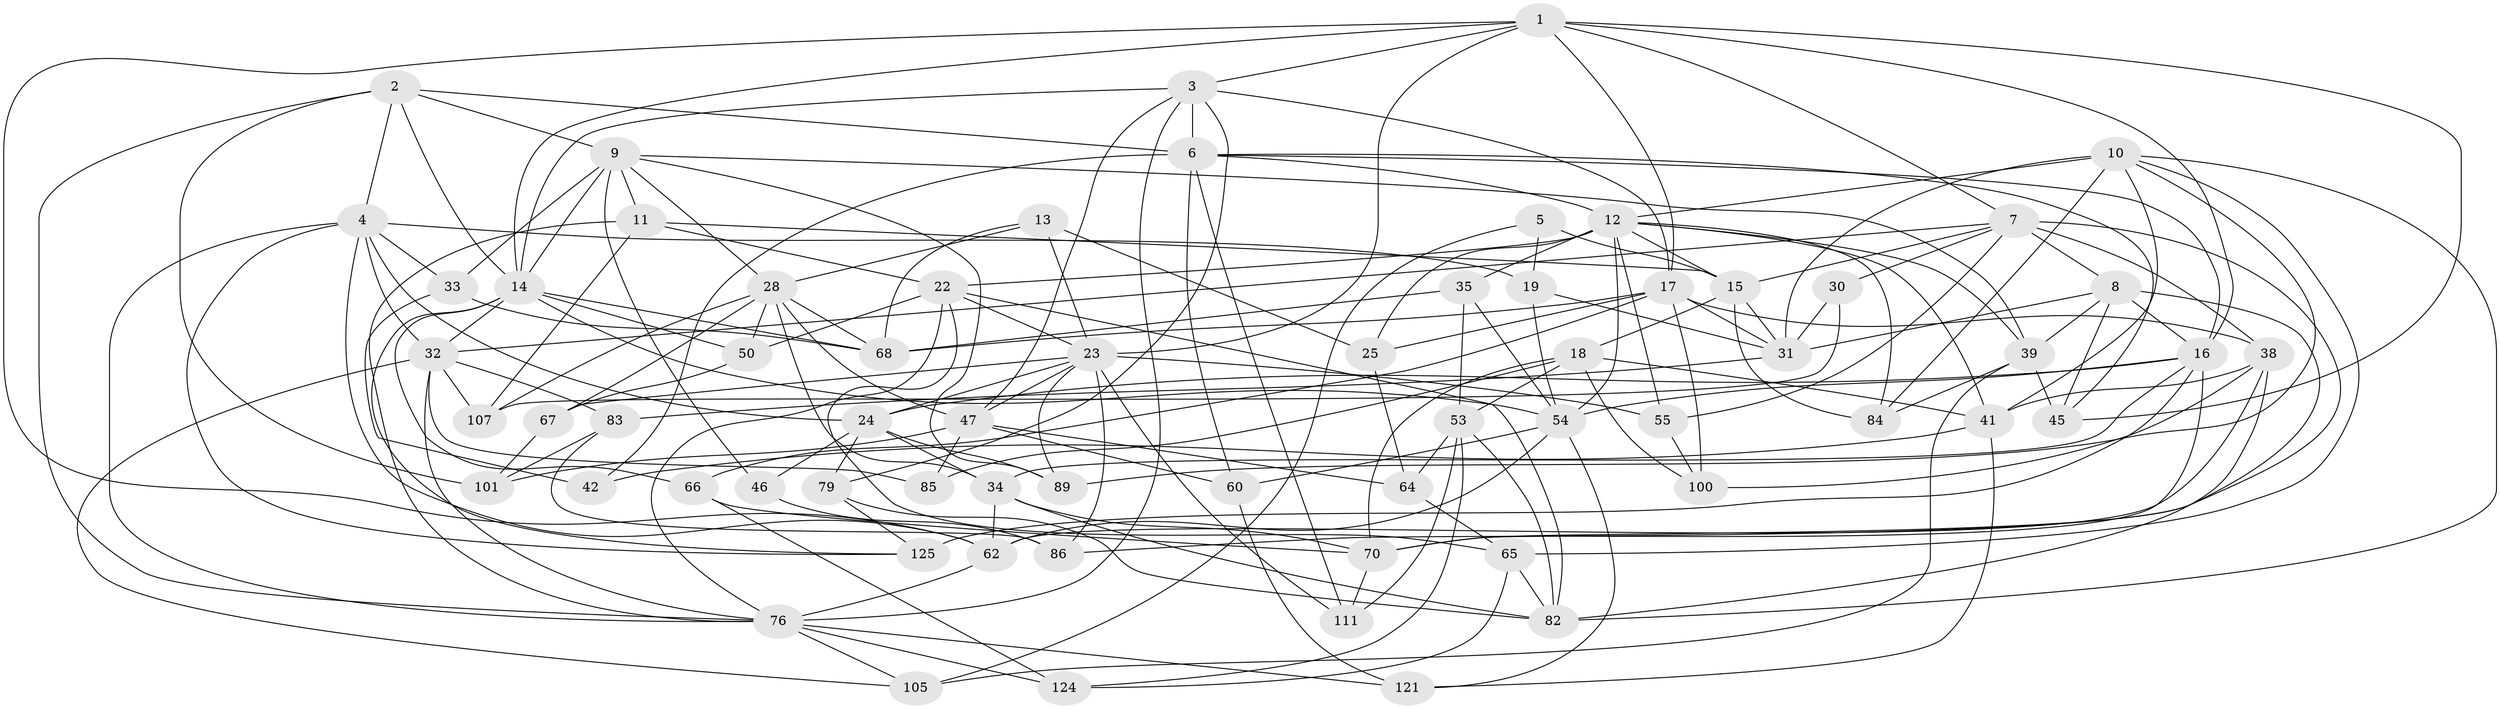 // original degree distribution, {4: 1.0}
// Generated by graph-tools (version 1.1) at 2025/16/03/09/25 04:16:24]
// undirected, 65 vertices, 184 edges
graph export_dot {
graph [start="1"]
  node [color=gray90,style=filled];
  1 [super="+122+102"];
  2 [super="+114"];
  3 [super="+78+123"];
  4 [super="+40"];
  5;
  6 [super="+77+51+26"];
  7 [super="+44+90"];
  8 [super="+21"];
  9 [super="+80+94"];
  10 [super="+20+110"];
  11 [super="+37"];
  12 [super="+91+103"];
  13;
  14 [super="+57+63+56"];
  15 [super="+106+97"];
  16 [super="+69+27"];
  17 [super="+129+61"];
  18 [super="+87"];
  19;
  22 [super="+93+36"];
  23 [super="+49+128+29"];
  24 [super="+72+74"];
  25;
  28 [super="+48"];
  30;
  31 [super="+43"];
  32 [super="+81+59"];
  33;
  34 [super="+116"];
  35;
  38 [super="+95"];
  39 [super="+88"];
  41 [super="+109"];
  42;
  45;
  46;
  47 [super="+126+52"];
  50;
  53 [super="+99"];
  54 [super="+119+71"];
  55;
  60;
  62 [super="+92"];
  64;
  65 [super="+118"];
  66;
  67;
  68 [super="+113"];
  70 [super="+75"];
  76 [super="+108+127"];
  79;
  82 [super="+104"];
  83;
  84;
  85;
  86;
  89;
  100;
  101;
  105;
  107;
  111;
  121;
  124;
  125;
  1 -- 23;
  1 -- 45;
  1 -- 7;
  1 -- 62;
  1 -- 3;
  1 -- 17;
  1 -- 14;
  1 -- 16;
  2 -- 101;
  2 -- 9;
  2 -- 6;
  2 -- 4;
  2 -- 14;
  2 -- 76;
  3 -- 17;
  3 -- 14;
  3 -- 76;
  3 -- 6 [weight=2];
  3 -- 79;
  3 -- 47;
  4 -- 32;
  4 -- 76;
  4 -- 33;
  4 -- 19;
  4 -- 125;
  4 -- 62;
  4 -- 24;
  5 -- 19;
  5 -- 105;
  5 -- 15 [weight=2];
  6 -- 42 [weight=2];
  6 -- 45;
  6 -- 16;
  6 -- 60;
  6 -- 12;
  6 -- 111;
  7 -- 15;
  7 -- 55;
  7 -- 8;
  7 -- 32;
  7 -- 86;
  7 -- 30;
  7 -- 38;
  8 -- 39;
  8 -- 70;
  8 -- 45;
  8 -- 31;
  8 -- 16;
  9 -- 14;
  9 -- 11;
  9 -- 89;
  9 -- 46;
  9 -- 33;
  9 -- 28;
  9 -- 39;
  10 -- 82;
  10 -- 84;
  10 -- 65;
  10 -- 12 [weight=2];
  10 -- 89;
  10 -- 41;
  10 -- 31;
  11 -- 15;
  11 -- 76;
  11 -- 107;
  11 -- 22 [weight=2];
  12 -- 55;
  12 -- 39;
  12 -- 84;
  12 -- 41;
  12 -- 25;
  12 -- 35;
  12 -- 54;
  12 -- 22;
  12 -- 15;
  13 -- 28;
  13 -- 68;
  13 -- 25;
  13 -- 23;
  14 -- 32;
  14 -- 50;
  14 -- 54;
  14 -- 66;
  14 -- 68;
  14 -- 125;
  15 -- 84;
  15 -- 18;
  15 -- 31;
  16 -- 34;
  16 -- 125;
  16 -- 70;
  16 -- 54;
  16 -- 24;
  17 -- 100;
  17 -- 38;
  17 -- 25;
  17 -- 66;
  17 -- 68;
  17 -- 31;
  18 -- 85;
  18 -- 100;
  18 -- 41;
  18 -- 70;
  18 -- 53;
  19 -- 54;
  19 -- 31;
  22 -- 50;
  22 -- 23;
  22 -- 65;
  22 -- 76;
  22 -- 82;
  23 -- 86;
  23 -- 24;
  23 -- 67;
  23 -- 47;
  23 -- 89;
  23 -- 111;
  23 -- 55;
  24 -- 46 [weight=2];
  24 -- 89;
  24 -- 34;
  24 -- 79;
  25 -- 64;
  28 -- 47;
  28 -- 50;
  28 -- 67;
  28 -- 68;
  28 -- 107;
  28 -- 34;
  30 -- 31 [weight=2];
  30 -- 107;
  31 -- 83;
  32 -- 107;
  32 -- 105;
  32 -- 83;
  32 -- 85;
  32 -- 76;
  33 -- 42;
  33 -- 68;
  34 -- 82;
  34 -- 70;
  34 -- 62;
  35 -- 68;
  35 -- 54;
  35 -- 53;
  38 -- 82;
  38 -- 100;
  38 -- 41;
  38 -- 62;
  39 -- 45;
  39 -- 84;
  39 -- 105;
  41 -- 42;
  41 -- 121;
  46 -- 86;
  47 -- 101;
  47 -- 60;
  47 -- 85 [weight=2];
  47 -- 64;
  50 -- 67;
  53 -- 64;
  53 -- 124;
  53 -- 111;
  53 -- 82;
  54 -- 121;
  54 -- 60;
  54 -- 62;
  55 -- 100;
  60 -- 121;
  62 -- 76;
  64 -- 65;
  65 -- 124;
  65 -- 82 [weight=2];
  66 -- 70;
  66 -- 124;
  67 -- 101;
  70 -- 111;
  76 -- 105;
  76 -- 124;
  76 -- 121;
  79 -- 125;
  79 -- 82;
  83 -- 101;
  83 -- 86;
}
